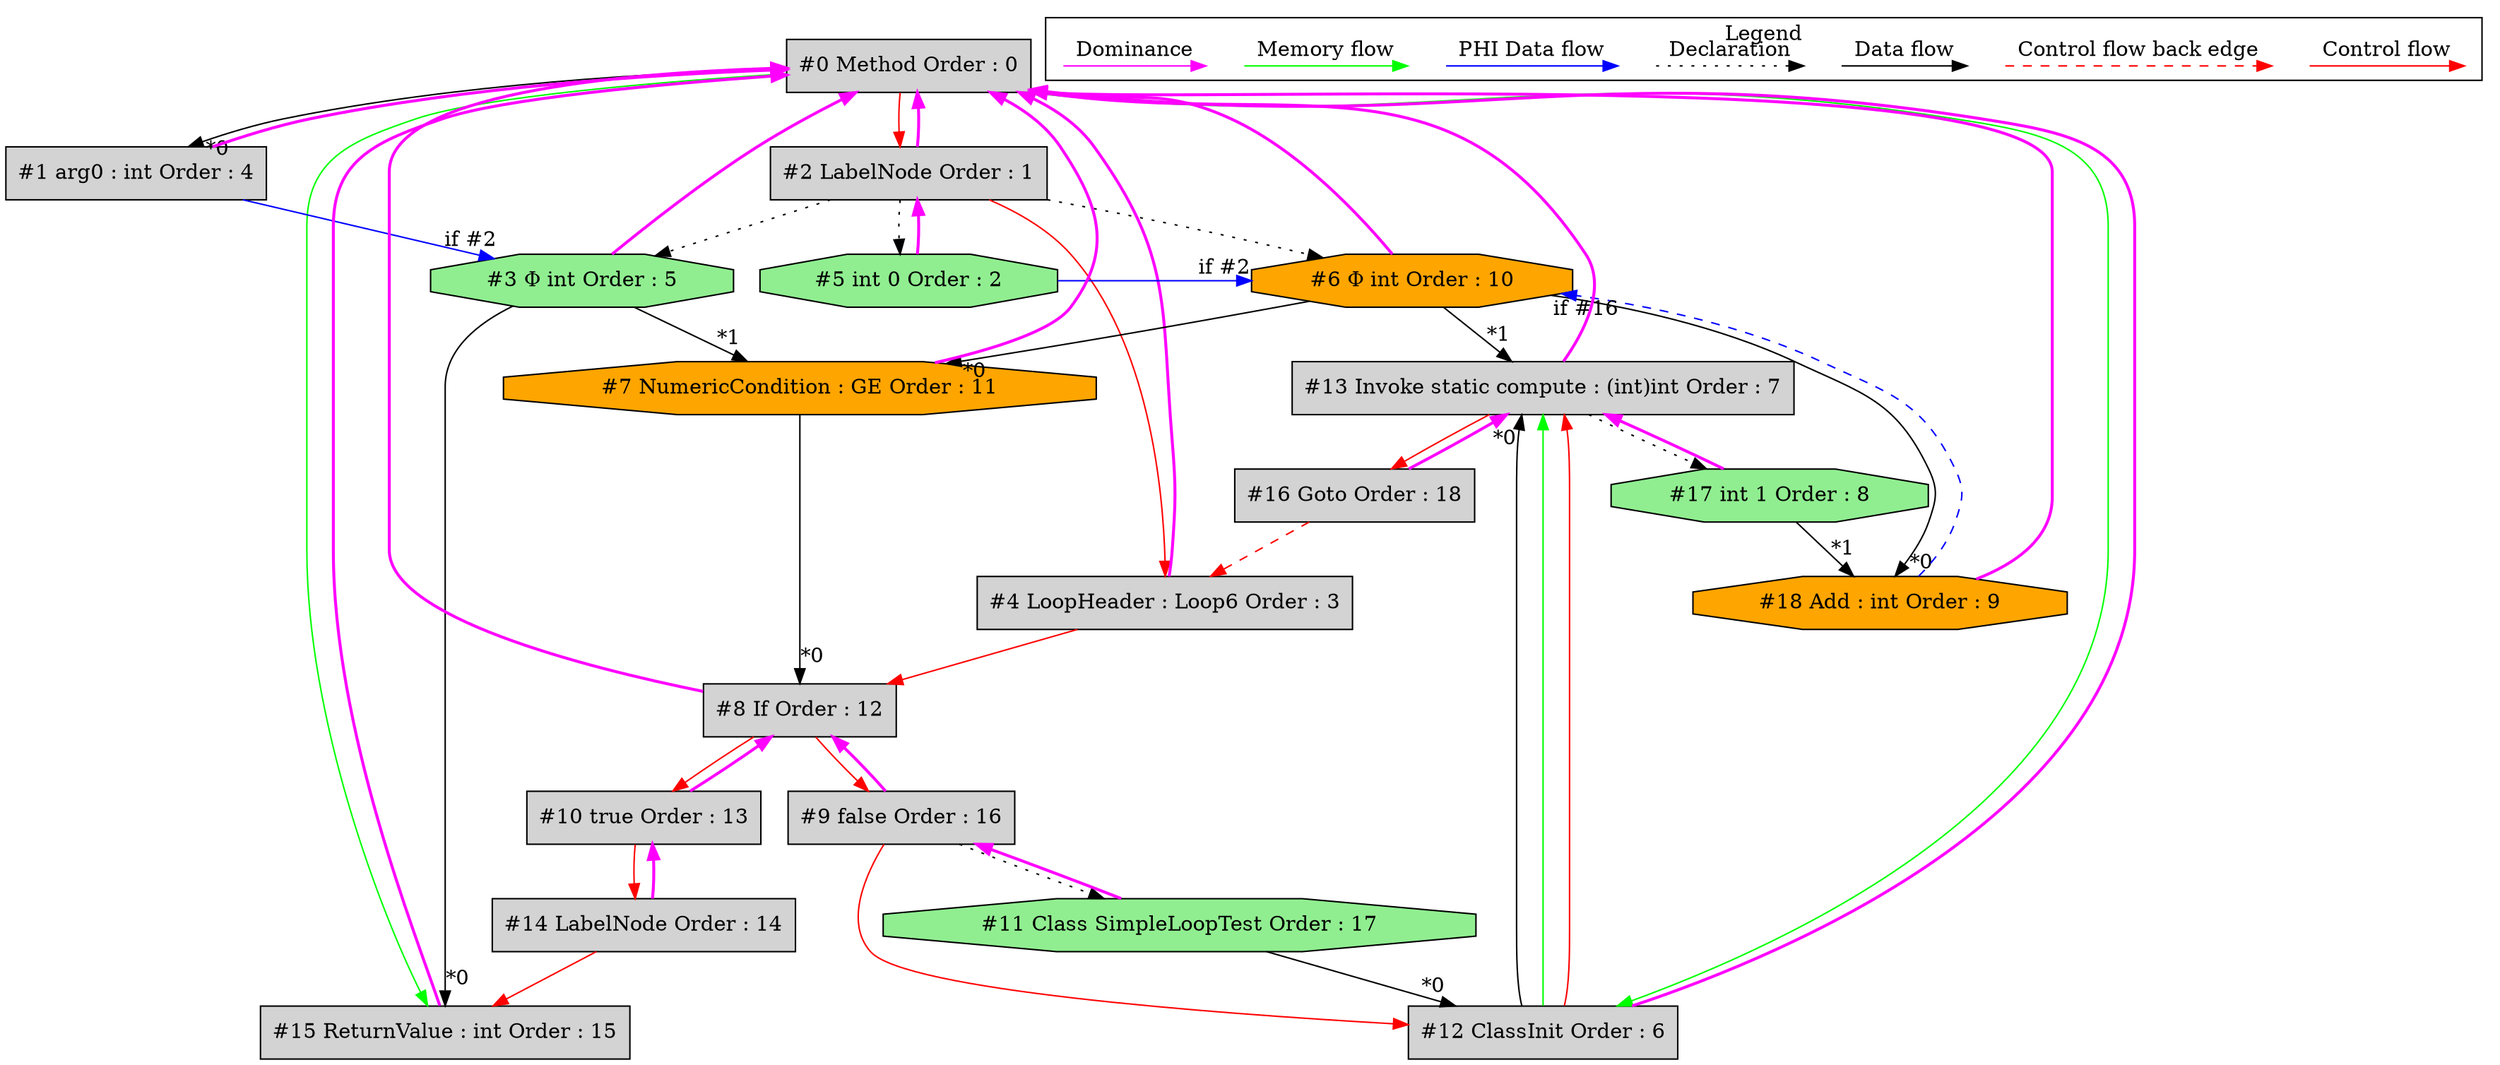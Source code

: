 digraph debugoutput {
 ordering="in";
 node0[label="#0 Method Order : 0",shape=box, fillcolor=lightgrey, style=filled];
 node1[label="#1 arg0 : int Order : 4",shape=box, fillcolor=lightgrey, style=filled];
 node1 -> node0[dir="forward" color="fuchsia" penwidth="2"];
 node0 -> node1[headlabel="*0", labeldistance=2];
 node2[label="#2 LabelNode Order : 1",shape=box, fillcolor=lightgrey, style=filled];
 node2 -> node0[dir="forward" color="fuchsia" penwidth="2"];
 node0 -> node2[labeldistance=2, color=red, fontcolor=red];
 node3[label="#3 Φ int Order : 5",shape=octagon, fillcolor=lightgreen, style=filled];
 node3 -> node0[dir="forward" color="fuchsia" penwidth="2"];
 node2 -> node3[style=dotted];
 node1 -> node3[headlabel="if #2", labeldistance=2, color=blue, constraint=false];
 node4[label="#4 LoopHeader : Loop6 Order : 3",shape=box, fillcolor=lightgrey, style=filled];
 node4 -> node0[dir="forward" color="fuchsia" penwidth="2"];
 node2 -> node4[labeldistance=2, color=red, fontcolor=red];
 node16 -> node4[labeldistance=2, color=red, fontcolor=red, style=dashed];
 node5[label="#5 int 0 Order : 2",shape=octagon, fillcolor=lightgreen, style=filled];
 node5 -> node2[dir="forward" color="fuchsia" penwidth="2"];
 node2 -> node5[style=dotted];
 node6[label="#6 Φ int Order : 10",shape=octagon, fillcolor=orange, style=filled];
 node6 -> node0[dir="forward" color="fuchsia" penwidth="2"];
 node2 -> node6[style=dotted];
 node5 -> node6[headlabel="if #2", labeldistance=2, color=blue, constraint=false];
 node18 -> node6[headlabel="if #16", labeldistance=2, color=blue, constraint=false, style=dashed];
 node7[label="#7 NumericCondition : GE Order : 11",shape=octagon, fillcolor=orange, style=filled];
 node7 -> node0[dir="forward" color="fuchsia" penwidth="2"];
 node6 -> node7[headlabel="*0", labeldistance=2];
 node3 -> node7[headlabel="*1", labeldistance=2];
 node8[label="#8 If Order : 12",shape=box, fillcolor=lightgrey, style=filled];
 node8 -> node0[dir="forward" color="fuchsia" penwidth="2"];
 node7 -> node8[headlabel="*0", labeldistance=2];
 node4 -> node8[labeldistance=2, color=red, fontcolor=red];
 node9[label="#9 false Order : 16",shape=box, fillcolor=lightgrey, style=filled];
 node9 -> node8[dir="forward" color="fuchsia" penwidth="2"];
 node8 -> node9[labeldistance=2, color=red, fontcolor=red];
 node10[label="#10 true Order : 13",shape=box, fillcolor=lightgrey, style=filled];
 node10 -> node8[dir="forward" color="fuchsia" penwidth="2"];
 node8 -> node10[labeldistance=2, color=red, fontcolor=red];
 node11[label="#11 Class SimpleLoopTest Order : 17",shape=octagon, fillcolor=lightgreen, style=filled];
 node11 -> node9[dir="forward" color="fuchsia" penwidth="2"];
 node9 -> node11[style=dotted];
 node12[label="#12 ClassInit Order : 6",shape=box, fillcolor=lightgrey, style=filled];
 node12 -> node0[dir="forward" color="fuchsia" penwidth="2"];
 node11 -> node12[headlabel="*0", labeldistance=2];
 node0 -> node12[labeldistance=2, color=green, constraint=false];
 node9 -> node12[labeldistance=2, color=red, fontcolor=red];
 node13[label="#13 Invoke static compute : (int)int Order : 7",shape=box, fillcolor=lightgrey, style=filled];
 node13 -> node0[dir="forward" color="fuchsia" penwidth="2"];
 node12 -> node13[headlabel="*0", labeldistance=2];
 node6 -> node13[headlabel="*1", labeldistance=2];
 node12 -> node13[labeldistance=2, color=green, constraint=false];
 node12 -> node13[labeldistance=2, color=red, fontcolor=red];
 node14[label="#14 LabelNode Order : 14",shape=box, fillcolor=lightgrey, style=filled];
 node14 -> node10[dir="forward" color="fuchsia" penwidth="2"];
 node10 -> node14[labeldistance=2, color=red, fontcolor=red];
 node15[label="#15 ReturnValue : int Order : 15",shape=box, fillcolor=lightgrey, style=filled];
 node15 -> node0[dir="forward" color="fuchsia" penwidth="2"];
 node3 -> node15[headlabel="*0", labeldistance=2];
 node14 -> node15[labeldistance=2, color=red, fontcolor=red];
 node0 -> node15[labeldistance=2, color=green, constraint=false];
 node16[label="#16 Goto Order : 18",shape=box, fillcolor=lightgrey, style=filled];
 node16 -> node13[dir="forward" color="fuchsia" penwidth="2"];
 node13 -> node16[labeldistance=2, color=red, fontcolor=red];
 node17[label="#17 int 1 Order : 8",shape=octagon, fillcolor=lightgreen, style=filled];
 node17 -> node13[dir="forward" color="fuchsia" penwidth="2"];
 node13 -> node17[style=dotted];
 node18[label="#18 Add : int Order : 9",shape=octagon, fillcolor=orange, style=filled];
 node18 -> node0[dir="forward" color="fuchsia" penwidth="2"];
 node6 -> node18[headlabel="*0", labeldistance=2];
 node17 -> node18[headlabel="*1", labeldistance=2];
 subgraph cluster_000 {
  label = "Legend";
  node [shape=point]
  {
   rank=same;
   c0 [style = invis];
   c1 [style = invis];
   c2 [style = invis];
   c3 [style = invis];
   d0 [style = invis];
   d1 [style = invis];
   d2 [style = invis];
   d3 [style = invis];
   d4 [style = invis];
   d5 [style = invis];
   d6 [style = invis];
   d7 [style = invis];
   d8 [style = invis];
   d9 [style = invis];
  }
  c0 -> c1 [label="Control flow", style=solid, color=red]
  c2 -> c3 [label="Control flow back edge", style=dashed, color=red]
  d0 -> d1 [label="Data flow"]
  d2 -> d3 [label="Declaration", style=dotted]
  d4 -> d5 [label="PHI Data flow", color=blue]
  d6 -> d7 [label="Memory flow", color=green]
  d8 -> d9 [label="Dominance", color=fuchsia, style=solid]
 }

}
